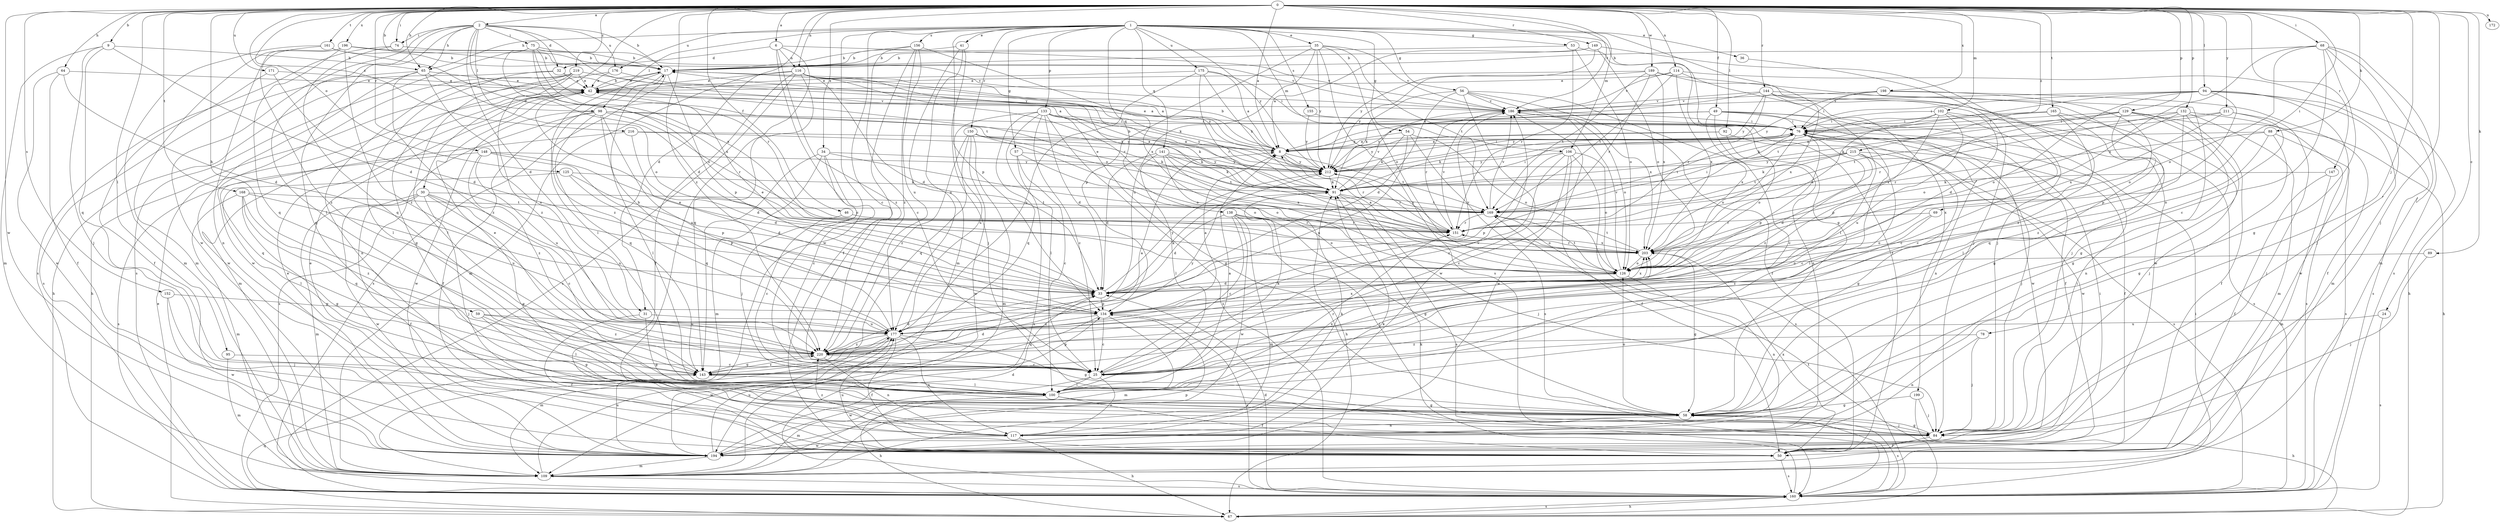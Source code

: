strict digraph  {
0;
1;
2;
6;
8;
9;
17;
24;
25;
30;
31;
32;
33;
34;
35;
36;
41;
42;
46;
49;
50;
53;
54;
56;
57;
58;
59;
64;
65;
67;
68;
69;
74;
75;
76;
78;
84;
88;
89;
91;
92;
94;
95;
98;
100;
102;
106;
109;
114;
116;
117;
125;
126;
129;
132;
133;
134;
138;
141;
143;
144;
147;
148;
149;
150;
151;
152;
155;
156;
160;
161;
165;
168;
169;
171;
172;
175;
176;
177;
186;
189;
194;
196;
198;
199;
203;
211;
212;
215;
216;
219;
220;
0 -> 2  [label=a];
0 -> 6  [label=a];
0 -> 8  [label=a];
0 -> 9  [label=b];
0 -> 17  [label=b];
0 -> 24  [label=c];
0 -> 30  [label=d];
0 -> 31  [label=d];
0 -> 34  [label=e];
0 -> 46  [label=f];
0 -> 49  [label=f];
0 -> 59  [label=h];
0 -> 64  [label=h];
0 -> 65  [label=h];
0 -> 68  [label=i];
0 -> 69  [label=i];
0 -> 74  [label=i];
0 -> 78  [label=j];
0 -> 84  [label=j];
0 -> 88  [label=k];
0 -> 89  [label=k];
0 -> 92  [label=l];
0 -> 94  [label=l];
0 -> 95  [label=l];
0 -> 102  [label=m];
0 -> 106  [label=m];
0 -> 114  [label=n];
0 -> 116  [label=n];
0 -> 125  [label=o];
0 -> 129  [label=p];
0 -> 132  [label=p];
0 -> 144  [label=r];
0 -> 147  [label=r];
0 -> 148  [label=r];
0 -> 149  [label=r];
0 -> 152  [label=s];
0 -> 161  [label=t];
0 -> 165  [label=t];
0 -> 168  [label=t];
0 -> 171  [label=u];
0 -> 172  [label=u];
0 -> 186  [label=v];
0 -> 189  [label=w];
0 -> 194  [label=w];
0 -> 196  [label=x];
0 -> 198  [label=x];
0 -> 211  [label=y];
0 -> 215  [label=z];
0 -> 216  [label=z];
0 -> 219  [label=z];
0 -> 220  [label=z];
1 -> 25  [label=c];
1 -> 35  [label=e];
1 -> 36  [label=e];
1 -> 41  [label=e];
1 -> 53  [label=g];
1 -> 54  [label=g];
1 -> 56  [label=g];
1 -> 57  [label=g];
1 -> 58  [label=g];
1 -> 65  [label=h];
1 -> 98  [label=l];
1 -> 106  [label=m];
1 -> 133  [label=p];
1 -> 134  [label=p];
1 -> 138  [label=q];
1 -> 141  [label=q];
1 -> 150  [label=r];
1 -> 155  [label=s];
1 -> 156  [label=s];
1 -> 175  [label=u];
1 -> 176  [label=u];
1 -> 194  [label=w];
1 -> 199  [label=x];
1 -> 212  [label=y];
2 -> 17  [label=b];
2 -> 31  [label=d];
2 -> 32  [label=d];
2 -> 58  [label=g];
2 -> 65  [label=h];
2 -> 74  [label=i];
2 -> 75  [label=i];
2 -> 98  [label=l];
2 -> 100  [label=l];
2 -> 176  [label=u];
2 -> 194  [label=w];
2 -> 203  [label=x];
2 -> 212  [label=y];
6 -> 25  [label=c];
6 -> 32  [label=d];
6 -> 84  [label=j];
6 -> 116  [label=n];
6 -> 186  [label=v];
6 -> 220  [label=z];
8 -> 17  [label=b];
8 -> 76  [label=i];
8 -> 151  [label=r];
8 -> 169  [label=t];
8 -> 212  [label=y];
9 -> 33  [label=d];
9 -> 65  [label=h];
9 -> 84  [label=j];
9 -> 109  [label=m];
9 -> 143  [label=q];
17 -> 42  [label=e];
17 -> 100  [label=l];
17 -> 134  [label=p];
17 -> 160  [label=s];
17 -> 212  [label=y];
17 -> 220  [label=z];
24 -> 160  [label=s];
24 -> 177  [label=u];
25 -> 91  [label=k];
25 -> 100  [label=l];
25 -> 117  [label=n];
25 -> 186  [label=v];
25 -> 194  [label=w];
30 -> 25  [label=c];
30 -> 50  [label=f];
30 -> 58  [label=g];
30 -> 84  [label=j];
30 -> 109  [label=m];
30 -> 169  [label=t];
30 -> 177  [label=u];
30 -> 194  [label=w];
31 -> 50  [label=f];
31 -> 58  [label=g];
31 -> 177  [label=u];
32 -> 8  [label=a];
32 -> 42  [label=e];
32 -> 67  [label=h];
32 -> 100  [label=l];
33 -> 42  [label=e];
33 -> 91  [label=k];
33 -> 134  [label=p];
33 -> 186  [label=v];
33 -> 203  [label=x];
33 -> 212  [label=y];
34 -> 25  [label=c];
34 -> 84  [label=j];
34 -> 109  [label=m];
34 -> 126  [label=o];
34 -> 143  [label=q];
34 -> 212  [label=y];
35 -> 17  [label=b];
35 -> 126  [label=o];
35 -> 134  [label=p];
35 -> 160  [label=s];
35 -> 169  [label=t];
35 -> 177  [label=u];
35 -> 186  [label=v];
35 -> 212  [label=y];
36 -> 84  [label=j];
41 -> 17  [label=b];
41 -> 84  [label=j];
41 -> 109  [label=m];
41 -> 177  [label=u];
42 -> 17  [label=b];
42 -> 109  [label=m];
42 -> 186  [label=v];
46 -> 25  [label=c];
46 -> 151  [label=r];
49 -> 8  [label=a];
49 -> 25  [label=c];
49 -> 50  [label=f];
49 -> 76  [label=i];
49 -> 117  [label=n];
49 -> 194  [label=w];
49 -> 203  [label=x];
49 -> 212  [label=y];
50 -> 160  [label=s];
50 -> 177  [label=u];
50 -> 203  [label=x];
53 -> 17  [label=b];
53 -> 50  [label=f];
53 -> 126  [label=o];
53 -> 151  [label=r];
54 -> 8  [label=a];
54 -> 91  [label=k];
54 -> 126  [label=o];
54 -> 160  [label=s];
54 -> 177  [label=u];
56 -> 33  [label=d];
56 -> 50  [label=f];
56 -> 91  [label=k];
56 -> 117  [label=n];
56 -> 186  [label=v];
56 -> 194  [label=w];
56 -> 203  [label=x];
57 -> 25  [label=c];
57 -> 126  [label=o];
57 -> 160  [label=s];
57 -> 212  [label=y];
58 -> 84  [label=j];
58 -> 117  [label=n];
58 -> 126  [label=o];
58 -> 160  [label=s];
59 -> 58  [label=g];
59 -> 100  [label=l];
59 -> 177  [label=u];
59 -> 220  [label=z];
64 -> 33  [label=d];
64 -> 42  [label=e];
64 -> 50  [label=f];
64 -> 194  [label=w];
65 -> 42  [label=e];
65 -> 126  [label=o];
65 -> 160  [label=s];
65 -> 177  [label=u];
65 -> 194  [label=w];
65 -> 220  [label=z];
67 -> 42  [label=e];
67 -> 143  [label=q];
67 -> 160  [label=s];
67 -> 169  [label=t];
68 -> 17  [label=b];
68 -> 25  [label=c];
68 -> 58  [label=g];
68 -> 84  [label=j];
68 -> 109  [label=m];
68 -> 126  [label=o];
68 -> 160  [label=s];
68 -> 203  [label=x];
69 -> 126  [label=o];
69 -> 151  [label=r];
69 -> 220  [label=z];
74 -> 17  [label=b];
74 -> 143  [label=q];
74 -> 160  [label=s];
75 -> 17  [label=b];
75 -> 33  [label=d];
75 -> 126  [label=o];
75 -> 151  [label=r];
75 -> 160  [label=s];
75 -> 169  [label=t];
75 -> 186  [label=v];
76 -> 8  [label=a];
76 -> 42  [label=e];
76 -> 84  [label=j];
76 -> 91  [label=k];
76 -> 100  [label=l];
76 -> 126  [label=o];
76 -> 134  [label=p];
76 -> 169  [label=t];
76 -> 194  [label=w];
76 -> 220  [label=z];
78 -> 84  [label=j];
78 -> 117  [label=n];
78 -> 220  [label=z];
84 -> 50  [label=f];
84 -> 58  [label=g];
84 -> 76  [label=i];
88 -> 8  [label=a];
88 -> 58  [label=g];
88 -> 126  [label=o];
88 -> 151  [label=r];
88 -> 160  [label=s];
89 -> 84  [label=j];
89 -> 126  [label=o];
91 -> 17  [label=b];
91 -> 76  [label=i];
91 -> 84  [label=j];
91 -> 160  [label=s];
91 -> 169  [label=t];
91 -> 186  [label=v];
92 -> 8  [label=a];
92 -> 50  [label=f];
92 -> 126  [label=o];
92 -> 212  [label=y];
94 -> 76  [label=i];
94 -> 109  [label=m];
94 -> 126  [label=o];
94 -> 134  [label=p];
94 -> 160  [label=s];
94 -> 169  [label=t];
94 -> 186  [label=v];
94 -> 194  [label=w];
95 -> 25  [label=c];
95 -> 109  [label=m];
98 -> 50  [label=f];
98 -> 76  [label=i];
98 -> 100  [label=l];
98 -> 143  [label=q];
98 -> 151  [label=r];
98 -> 160  [label=s];
98 -> 177  [label=u];
98 -> 194  [label=w];
98 -> 212  [label=y];
100 -> 8  [label=a];
100 -> 50  [label=f];
100 -> 58  [label=g];
100 -> 67  [label=h];
100 -> 109  [label=m];
100 -> 151  [label=r];
100 -> 203  [label=x];
102 -> 25  [label=c];
102 -> 76  [label=i];
102 -> 91  [label=k];
102 -> 134  [label=p];
102 -> 160  [label=s];
102 -> 177  [label=u];
102 -> 203  [label=x];
106 -> 25  [label=c];
106 -> 50  [label=f];
106 -> 126  [label=o];
106 -> 134  [label=p];
106 -> 160  [label=s];
106 -> 212  [label=y];
106 -> 220  [label=z];
109 -> 134  [label=p];
109 -> 160  [label=s];
109 -> 177  [label=u];
114 -> 42  [label=e];
114 -> 67  [label=h];
114 -> 100  [label=l];
114 -> 169  [label=t];
114 -> 186  [label=v];
114 -> 203  [label=x];
116 -> 33  [label=d];
116 -> 42  [label=e];
116 -> 50  [label=f];
116 -> 91  [label=k];
116 -> 109  [label=m];
116 -> 143  [label=q];
116 -> 151  [label=r];
116 -> 160  [label=s];
116 -> 169  [label=t];
117 -> 42  [label=e];
117 -> 67  [label=h];
117 -> 91  [label=k];
117 -> 194  [label=w];
117 -> 220  [label=z];
125 -> 33  [label=d];
125 -> 91  [label=k];
125 -> 100  [label=l];
125 -> 134  [label=p];
126 -> 33  [label=d];
126 -> 117  [label=n];
126 -> 169  [label=t];
126 -> 186  [label=v];
129 -> 58  [label=g];
129 -> 67  [label=h];
129 -> 76  [label=i];
129 -> 91  [label=k];
129 -> 100  [label=l];
129 -> 117  [label=n];
129 -> 203  [label=x];
132 -> 50  [label=f];
132 -> 76  [label=i];
132 -> 109  [label=m];
132 -> 126  [label=o];
132 -> 151  [label=r];
132 -> 160  [label=s];
132 -> 220  [label=z];
133 -> 25  [label=c];
133 -> 33  [label=d];
133 -> 58  [label=g];
133 -> 76  [label=i];
133 -> 91  [label=k];
133 -> 100  [label=l];
133 -> 143  [label=q];
133 -> 160  [label=s];
133 -> 177  [label=u];
133 -> 212  [label=y];
134 -> 8  [label=a];
134 -> 25  [label=c];
134 -> 42  [label=e];
134 -> 109  [label=m];
134 -> 143  [label=q];
134 -> 160  [label=s];
134 -> 177  [label=u];
138 -> 25  [label=c];
138 -> 33  [label=d];
138 -> 58  [label=g];
138 -> 84  [label=j];
138 -> 109  [label=m];
138 -> 126  [label=o];
138 -> 151  [label=r];
138 -> 194  [label=w];
141 -> 33  [label=d];
141 -> 67  [label=h];
141 -> 91  [label=k];
141 -> 100  [label=l];
141 -> 169  [label=t];
141 -> 203  [label=x];
141 -> 212  [label=y];
143 -> 33  [label=d];
143 -> 42  [label=e];
143 -> 100  [label=l];
143 -> 134  [label=p];
143 -> 220  [label=z];
144 -> 8  [label=a];
144 -> 33  [label=d];
144 -> 58  [label=g];
144 -> 151  [label=r];
144 -> 186  [label=v];
144 -> 203  [label=x];
144 -> 212  [label=y];
144 -> 220  [label=z];
147 -> 50  [label=f];
147 -> 91  [label=k];
147 -> 109  [label=m];
148 -> 33  [label=d];
148 -> 134  [label=p];
148 -> 160  [label=s];
148 -> 177  [label=u];
148 -> 212  [label=y];
148 -> 220  [label=z];
149 -> 8  [label=a];
149 -> 17  [label=b];
149 -> 84  [label=j];
149 -> 126  [label=o];
149 -> 212  [label=y];
150 -> 8  [label=a];
150 -> 91  [label=k];
150 -> 109  [label=m];
150 -> 126  [label=o];
150 -> 143  [label=q];
150 -> 194  [label=w];
150 -> 220  [label=z];
151 -> 186  [label=v];
151 -> 203  [label=x];
151 -> 212  [label=y];
152 -> 84  [label=j];
152 -> 134  [label=p];
152 -> 194  [label=w];
155 -> 76  [label=i];
155 -> 212  [label=y];
156 -> 17  [label=b];
156 -> 25  [label=c];
156 -> 50  [label=f];
156 -> 177  [label=u];
156 -> 203  [label=x];
156 -> 220  [label=z];
160 -> 33  [label=d];
160 -> 67  [label=h];
160 -> 76  [label=i];
160 -> 91  [label=k];
161 -> 17  [label=b];
161 -> 109  [label=m];
161 -> 203  [label=x];
161 -> 220  [label=z];
165 -> 25  [label=c];
165 -> 58  [label=g];
165 -> 76  [label=i];
165 -> 84  [label=j];
165 -> 212  [label=y];
168 -> 58  [label=g];
168 -> 109  [label=m];
168 -> 143  [label=q];
168 -> 169  [label=t];
168 -> 177  [label=u];
168 -> 220  [label=z];
169 -> 42  [label=e];
169 -> 76  [label=i];
169 -> 126  [label=o];
169 -> 151  [label=r];
169 -> 186  [label=v];
171 -> 33  [label=d];
171 -> 42  [label=e];
171 -> 50  [label=f];
175 -> 8  [label=a];
175 -> 42  [label=e];
175 -> 76  [label=i];
175 -> 91  [label=k];
175 -> 151  [label=r];
175 -> 177  [label=u];
176 -> 8  [label=a];
176 -> 42  [label=e];
176 -> 67  [label=h];
177 -> 17  [label=b];
177 -> 50  [label=f];
177 -> 58  [label=g];
177 -> 109  [label=m];
177 -> 117  [label=n];
177 -> 194  [label=w];
177 -> 203  [label=x];
177 -> 220  [label=z];
186 -> 76  [label=i];
186 -> 126  [label=o];
186 -> 151  [label=r];
186 -> 194  [label=w];
189 -> 42  [label=e];
189 -> 84  [label=j];
189 -> 151  [label=r];
189 -> 169  [label=t];
189 -> 194  [label=w];
189 -> 203  [label=x];
189 -> 212  [label=y];
194 -> 33  [label=d];
194 -> 42  [label=e];
194 -> 76  [label=i];
194 -> 91  [label=k];
194 -> 109  [label=m];
194 -> 177  [label=u];
196 -> 17  [label=b];
196 -> 109  [label=m];
196 -> 117  [label=n];
196 -> 143  [label=q];
196 -> 186  [label=v];
196 -> 220  [label=z];
198 -> 50  [label=f];
198 -> 76  [label=i];
198 -> 126  [label=o];
198 -> 186  [label=v];
198 -> 212  [label=y];
199 -> 58  [label=g];
199 -> 67  [label=h];
199 -> 84  [label=j];
203 -> 8  [label=a];
203 -> 58  [label=g];
203 -> 126  [label=o];
203 -> 151  [label=r];
203 -> 169  [label=t];
211 -> 76  [label=i];
211 -> 84  [label=j];
211 -> 143  [label=q];
211 -> 169  [label=t];
211 -> 203  [label=x];
212 -> 91  [label=k];
212 -> 151  [label=r];
215 -> 25  [label=c];
215 -> 33  [label=d];
215 -> 58  [label=g];
215 -> 91  [label=k];
215 -> 160  [label=s];
215 -> 169  [label=t];
215 -> 212  [label=y];
216 -> 8  [label=a];
216 -> 33  [label=d];
216 -> 91  [label=k];
216 -> 143  [label=q];
219 -> 8  [label=a];
219 -> 42  [label=e];
219 -> 58  [label=g];
219 -> 100  [label=l];
219 -> 117  [label=n];
219 -> 194  [label=w];
219 -> 220  [label=z];
220 -> 8  [label=a];
220 -> 25  [label=c];
220 -> 33  [label=d];
220 -> 117  [label=n];
220 -> 143  [label=q];
220 -> 212  [label=y];
}
